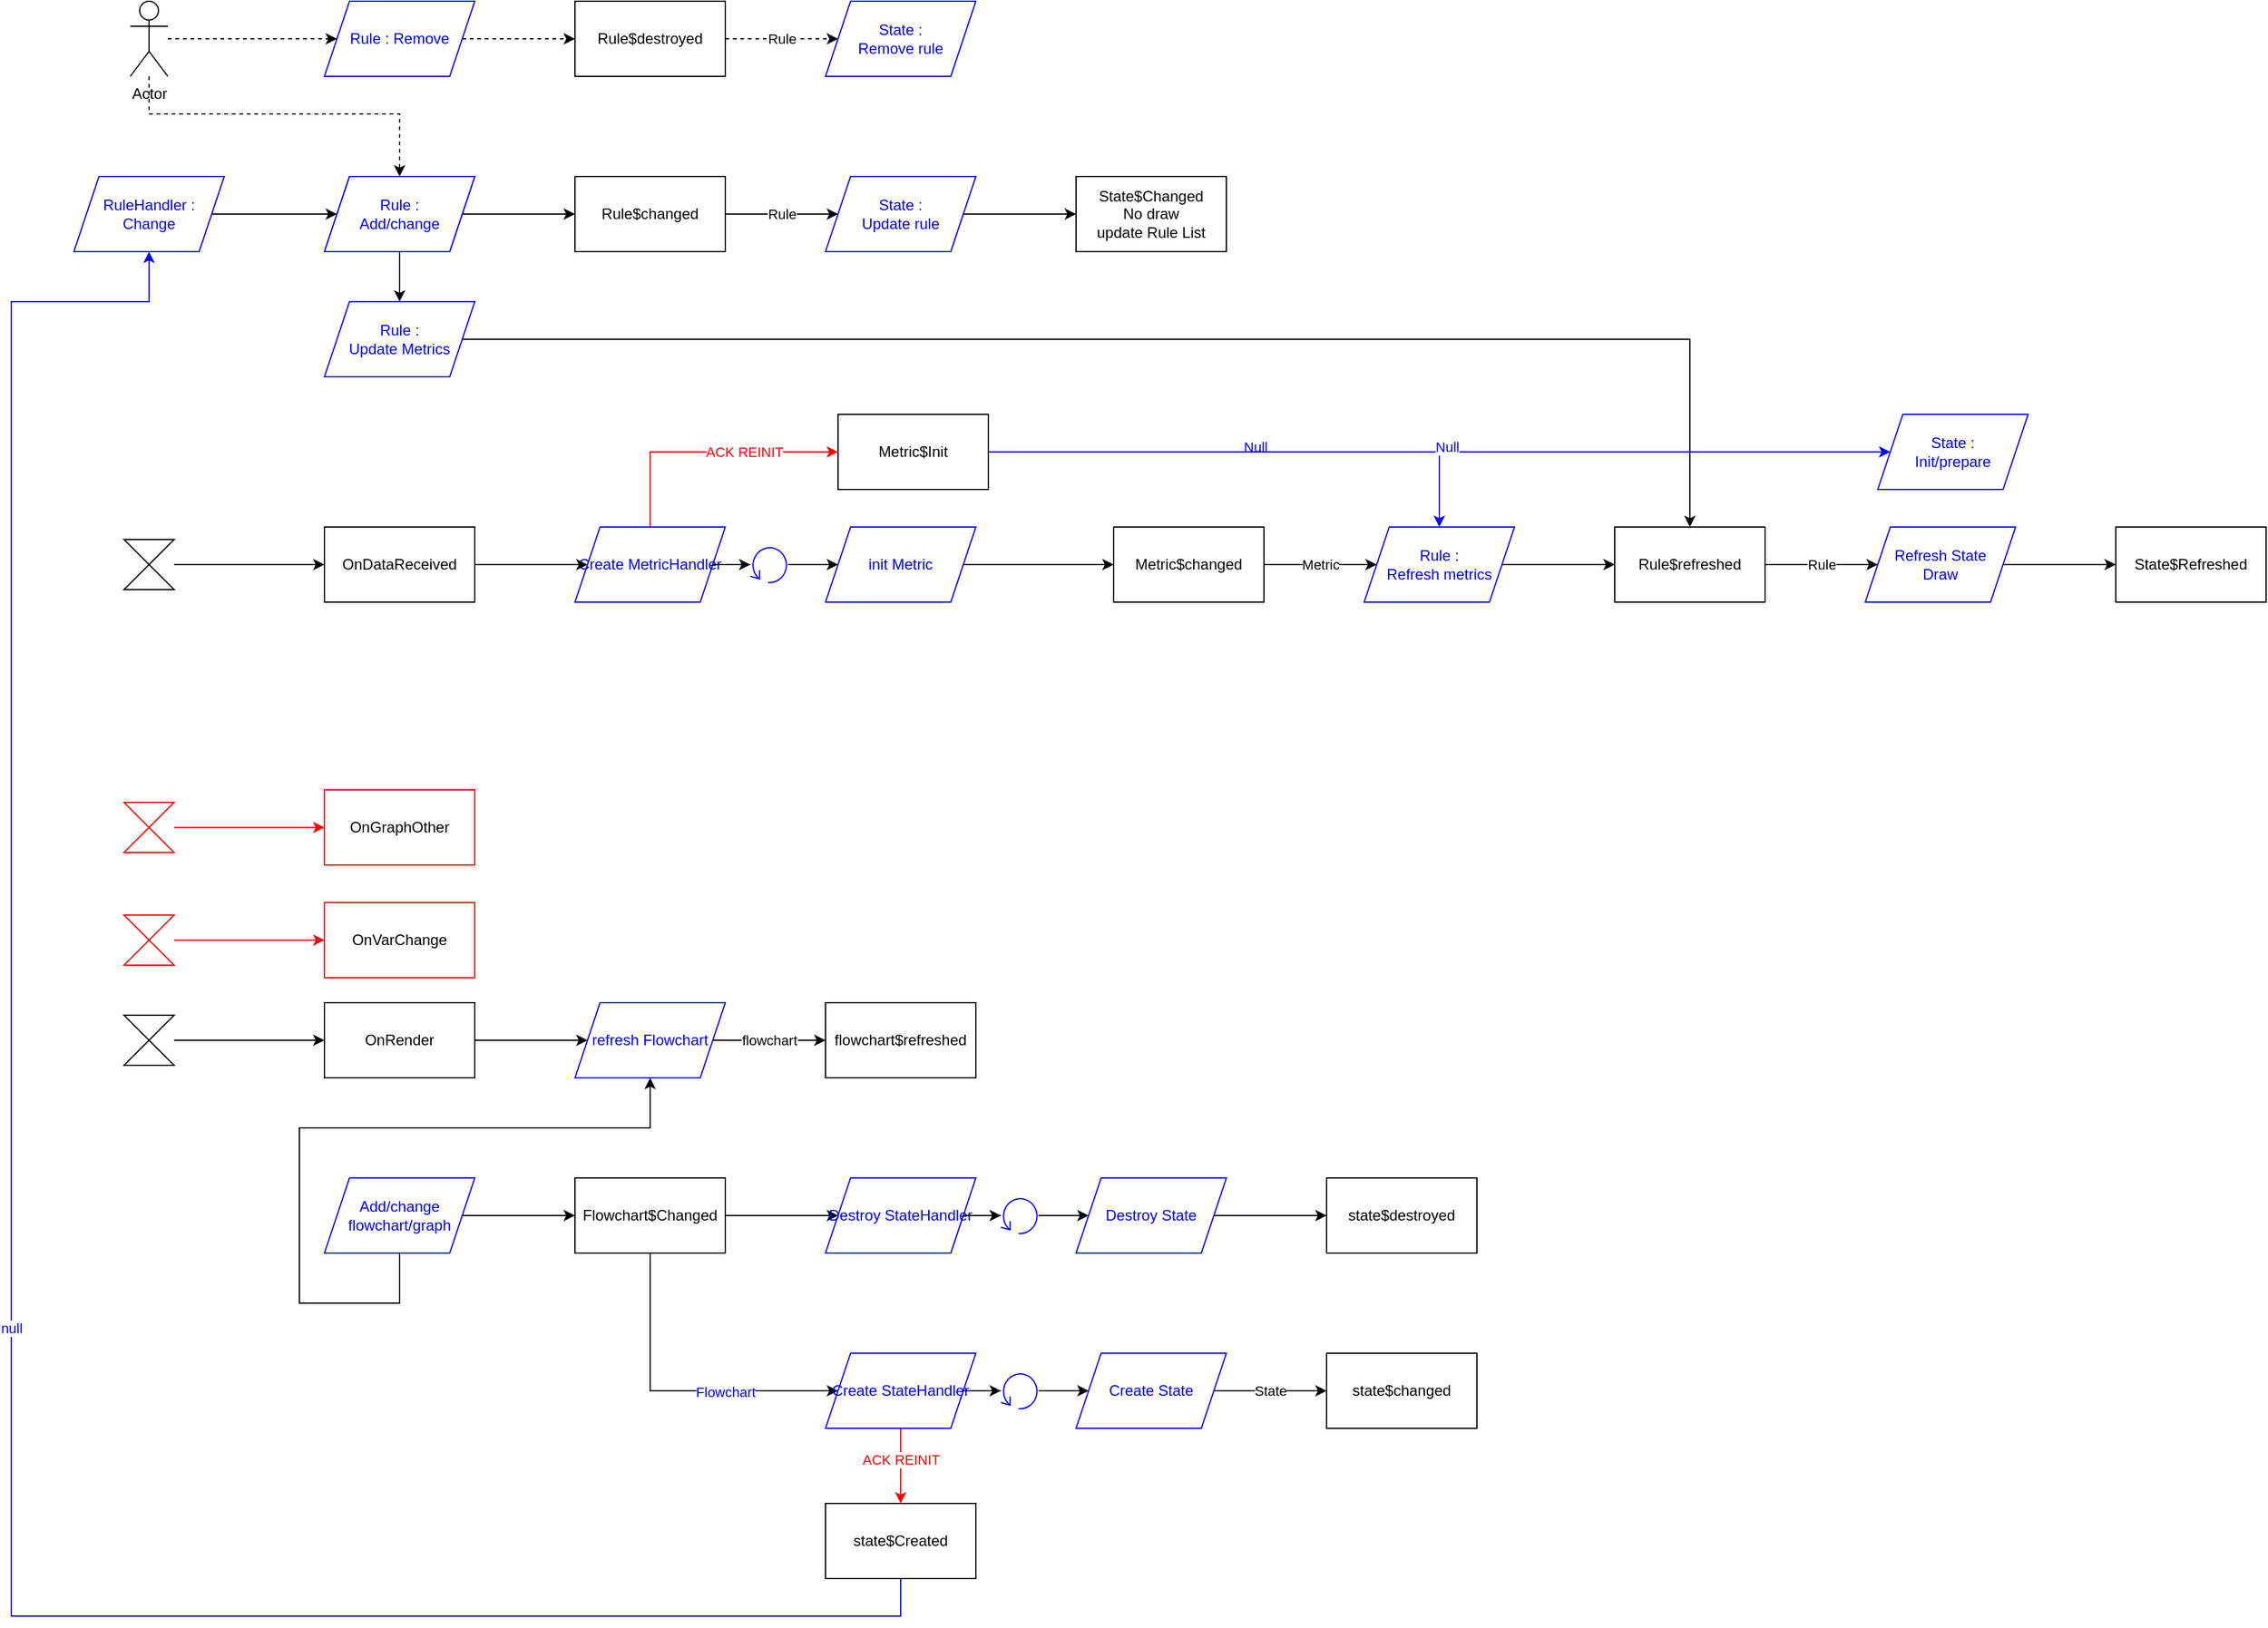 <mxfile version="13.10.0" type="embed" pages="2">
    <diagram id="nd0d125Xoy0fuEoQFN8i" name="Events">
        <mxGraphModel dx="2189" dy="1959" grid="1" gridSize="10" guides="1" tooltips="1" connect="1" arrows="1" fold="1" page="1" pageScale="1" pageWidth="827" pageHeight="1169" math="0" shadow="0">
            <root>
                <mxCell id="0"/>
                <mxCell id="1" parent="0"/>
                <mxCell id="lSefk6oyLwJzMAvR96mR-3" value="Rule" style="edgeStyle=orthogonalEdgeStyle;rounded=0;orthogonalLoop=1;jettySize=auto;html=1;exitX=1;exitY=0.5;exitDx=0;exitDy=0;" parent="1" source="lSefk6oyLwJzMAvR96mR-74" target="lSefk6oyLwJzMAvR96mR-2" edge="1">
                    <mxGeometry relative="1" as="geometry">
                        <mxPoint x="-40" y="50" as="sourcePoint"/>
                    </mxGeometry>
                </mxCell>
                <mxCell id="lSefk6oyLwJzMAvR96mR-20" style="edgeStyle=orthogonalEdgeStyle;rounded=0;orthogonalLoop=1;jettySize=auto;html=1;entryX=0;entryY=0.5;entryDx=0;entryDy=0;" parent="1" source="lSefk6oyLwJzMAvR96mR-2" target="lSefk6oyLwJzMAvR96mR-4" edge="1">
                    <mxGeometry relative="1" as="geometry"/>
                </mxCell>
                <mxCell id="lSefk6oyLwJzMAvR96mR-2" value="State :&lt;br&gt;Update rule" style="shape=parallelogram;perimeter=parallelogramPerimeter;whiteSpace=wrap;html=1;fixedSize=1;fontFamily=Helvetica;fontSize=12;align=center;fillColor=#ffffff;strokeColor=#0000FF;fontColor=#0000FF;" parent="1" vertex="1">
                    <mxGeometry x="40" y="20" width="120" height="60" as="geometry"/>
                </mxCell>
                <mxCell id="lSefk6oyLwJzMAvR96mR-4" value="State$Changed&lt;br&gt;No draw&lt;br&gt;update Rule List" style="whiteSpace=wrap;html=1;rounded=0;" parent="1" vertex="1">
                    <mxGeometry x="240" y="20" width="120" height="60" as="geometry"/>
                </mxCell>
                <mxCell id="lSefk6oyLwJzMAvR96mR-8" value="Metric" style="edgeStyle=orthogonalEdgeStyle;rounded=0;orthogonalLoop=1;jettySize=auto;html=1;entryX=0;entryY=0.5;entryDx=0;entryDy=0;" parent="1" source="lSefk6oyLwJzMAvR96mR-6" target="lSefk6oyLwJzMAvR96mR-7" edge="1">
                    <mxGeometry relative="1" as="geometry"/>
                </mxCell>
                <mxCell id="lSefk6oyLwJzMAvR96mR-6" value="Metric$changed" style="rounded=0;whiteSpace=wrap;html=1;" parent="1" vertex="1">
                    <mxGeometry x="270" y="300" width="120" height="60" as="geometry"/>
                </mxCell>
                <mxCell id="lSefk6oyLwJzMAvR96mR-10" style="edgeStyle=orthogonalEdgeStyle;rounded=0;orthogonalLoop=1;jettySize=auto;html=1;entryX=0;entryY=0.5;entryDx=0;entryDy=0;" parent="1" source="lSefk6oyLwJzMAvR96mR-7" target="lSefk6oyLwJzMAvR96mR-9" edge="1">
                    <mxGeometry relative="1" as="geometry"/>
                </mxCell>
                <mxCell id="lSefk6oyLwJzMAvR96mR-7" value="Rule :&lt;br&gt;Refresh metrics" style="shape=parallelogram;perimeter=parallelogramPerimeter;whiteSpace=wrap;html=1;fixedSize=1;fontFamily=Helvetica;fontSize=12;align=center;fillColor=#ffffff;strokeColor=#0000FF;fontColor=#0000FF;" parent="1" vertex="1">
                    <mxGeometry x="470" y="300" width="120" height="60" as="geometry"/>
                </mxCell>
                <mxCell id="lSefk6oyLwJzMAvR96mR-12" value="Rule" style="edgeStyle=orthogonalEdgeStyle;rounded=0;orthogonalLoop=1;jettySize=auto;html=1;" parent="1" source="lSefk6oyLwJzMAvR96mR-9" target="lSefk6oyLwJzMAvR96mR-11" edge="1">
                    <mxGeometry relative="1" as="geometry"/>
                </mxCell>
                <mxCell id="lSefk6oyLwJzMAvR96mR-9" value="Rule$refreshed" style="rounded=0;whiteSpace=wrap;html=1;" parent="1" vertex="1">
                    <mxGeometry x="670" y="300" width="120" height="60" as="geometry"/>
                </mxCell>
                <mxCell id="lSefk6oyLwJzMAvR96mR-14" value="" style="edgeStyle=orthogonalEdgeStyle;rounded=0;orthogonalLoop=1;jettySize=auto;html=1;" parent="1" source="lSefk6oyLwJzMAvR96mR-11" target="lSefk6oyLwJzMAvR96mR-13" edge="1">
                    <mxGeometry relative="1" as="geometry"/>
                </mxCell>
                <mxCell id="lSefk6oyLwJzMAvR96mR-11" value="Refresh State&lt;br&gt;Draw" style="shape=parallelogram;perimeter=parallelogramPerimeter;whiteSpace=wrap;html=1;fixedSize=1;fontFamily=Helvetica;fontSize=12;align=center;fillColor=#ffffff;strokeColor=#0000FF;fontColor=#0000FF;" parent="1" vertex="1">
                    <mxGeometry x="870" y="300" width="120" height="60" as="geometry"/>
                </mxCell>
                <mxCell id="lSefk6oyLwJzMAvR96mR-13" value="State$Refreshed" style="whiteSpace=wrap;html=1;rounded=0;" parent="1" vertex="1">
                    <mxGeometry x="1070" y="300" width="120" height="60" as="geometry"/>
                </mxCell>
                <mxCell id="lSefk6oyLwJzMAvR96mR-22" value="ACK REINIT" style="edgeStyle=orthogonalEdgeStyle;rounded=0;orthogonalLoop=1;jettySize=auto;html=1;exitX=0.5;exitY=1;exitDx=0;exitDy=0;strokeColor=#FF0000;fontColor=#FF0000;entryX=0;entryY=0.5;entryDx=0;entryDy=0;" parent="1" source="lSefk6oyLwJzMAvR96mR-21" target="lSefk6oyLwJzMAvR96mR-15" edge="1">
                    <mxGeometry x="0.442" relative="1" as="geometry">
                        <mxPoint x="10" y="260" as="sourcePoint"/>
                        <mxPoint x="330" y="361" as="targetPoint"/>
                        <Array as="points">
                            <mxPoint x="-100" y="240"/>
                        </Array>
                        <mxPoint as="offset"/>
                    </mxGeometry>
                </mxCell>
                <mxCell id="lSefk6oyLwJzMAvR96mR-73" style="edgeStyle=orthogonalEdgeStyle;rounded=0;orthogonalLoop=1;jettySize=auto;html=1;entryX=0;entryY=0.5;entryDx=0;entryDy=0;" parent="1" source="lSefk6oyLwJzMAvR96mR-29" target="lSefk6oyLwJzMAvR96mR-90" edge="1">
                    <mxGeometry relative="1" as="geometry"/>
                </mxCell>
                <mxCell id="lSefk6oyLwJzMAvR96mR-21" value="Create MetricHandler" style="shape=parallelogram;perimeter=parallelogramPerimeter;whiteSpace=wrap;html=1;fixedSize=1;fontFamily=Helvetica;fontSize=12;align=center;fillColor=#ffffff;strokeColor=#0000FF;fontColor=#0000FF;" parent="1" vertex="1">
                    <mxGeometry x="-160" y="300" width="120" height="60" as="geometry"/>
                </mxCell>
                <mxCell id="lSefk6oyLwJzMAvR96mR-24" style="edgeStyle=orthogonalEdgeStyle;rounded=0;orthogonalLoop=1;jettySize=auto;html=1;entryX=0;entryY=0.5;entryDx=0;entryDy=0;" parent="1" source="lSefk6oyLwJzMAvR96mR-23" target="lSefk6oyLwJzMAvR96mR-21" edge="1">
                    <mxGeometry relative="1" as="geometry"/>
                </mxCell>
                <mxCell id="lSefk6oyLwJzMAvR96mR-23" value="OnDataReceived" style="rounded=0;whiteSpace=wrap;html=1;" parent="1" vertex="1">
                    <mxGeometry x="-360" y="300" width="120" height="60" as="geometry"/>
                </mxCell>
                <mxCell id="lSefk6oyLwJzMAvR96mR-34" value="" style="edgeStyle=orthogonalEdgeStyle;rounded=0;orthogonalLoop=1;jettySize=auto;html=1;" parent="1" source="lSefk6oyLwJzMAvR96mR-30" target="lSefk6oyLwJzMAvR96mR-33" edge="1">
                    <mxGeometry relative="1" as="geometry"/>
                </mxCell>
                <mxCell id="lSefk6oyLwJzMAvR96mR-30" value="OnRender" style="rounded=0;whiteSpace=wrap;html=1;" parent="1" vertex="1">
                    <mxGeometry x="-360" y="680" width="120" height="60" as="geometry"/>
                </mxCell>
                <mxCell id="lSefk6oyLwJzMAvR96mR-58" value="flowchart" style="edgeStyle=orthogonalEdgeStyle;rounded=0;orthogonalLoop=1;jettySize=auto;html=1;entryX=0;entryY=0.5;entryDx=0;entryDy=0;" parent="1" source="lSefk6oyLwJzMAvR96mR-33" target="lSefk6oyLwJzMAvR96mR-57" edge="1">
                    <mxGeometry relative="1" as="geometry"/>
                </mxCell>
                <mxCell id="lSefk6oyLwJzMAvR96mR-33" value="refresh Flowchart" style="shape=parallelogram;perimeter=parallelogramPerimeter;whiteSpace=wrap;html=1;fixedSize=1;fontFamily=Helvetica;fontSize=12;align=center;fillColor=#ffffff;strokeColor=#0000FF;fontColor=#0000FF;" parent="1" vertex="1">
                    <mxGeometry x="-160" y="680" width="120" height="60" as="geometry"/>
                </mxCell>
                <mxCell id="lSefk6oyLwJzMAvR96mR-37" value="" style="edgeStyle=orthogonalEdgeStyle;rounded=0;orthogonalLoop=1;jettySize=auto;html=1;entryX=0;entryY=0.5;entryDx=0;entryDy=0;" parent="1" source="lSefk6oyLwJzMAvR96mR-35" target="lSefk6oyLwJzMAvR96mR-44" edge="1">
                    <mxGeometry relative="1" as="geometry">
                        <mxPoint x="40" y="850" as="targetPoint"/>
                    </mxGeometry>
                </mxCell>
                <mxCell id="lSefk6oyLwJzMAvR96mR-35" value="Flowchart$Changed" style="rounded=0;whiteSpace=wrap;html=1;" parent="1" vertex="1">
                    <mxGeometry x="-160" y="820" width="120" height="60" as="geometry"/>
                </mxCell>
                <mxCell id="lSefk6oyLwJzMAvR96mR-46" value="" style="edgeStyle=orthogonalEdgeStyle;rounded=0;orthogonalLoop=1;jettySize=auto;html=1;" parent="1" source="lSefk6oyLwJzMAvR96mR-28" target="lSefk6oyLwJzMAvR96mR-45" edge="1">
                    <mxGeometry relative="1" as="geometry"/>
                </mxCell>
                <mxCell id="lSefk6oyLwJzMAvR96mR-48" style="edgeStyle=orthogonalEdgeStyle;rounded=0;orthogonalLoop=1;jettySize=auto;html=1;entryX=0;entryY=0.5;entryDx=0;entryDy=0;exitX=0.5;exitY=1;exitDx=0;exitDy=0;" parent="1" source="lSefk6oyLwJzMAvR96mR-35" target="lSefk6oyLwJzMAvR96mR-49" edge="1">
                    <mxGeometry relative="1" as="geometry">
                        <mxPoint x="30" y="820" as="targetPoint"/>
                        <Array as="points">
                            <mxPoint x="-100" y="990"/>
                        </Array>
                    </mxGeometry>
                </mxCell>
                <mxCell id="lSefk6oyLwJzMAvR96mR-19" value="Flowchart" style="edgeLabel;html=1;align=center;verticalAlign=middle;resizable=0;points=[];fontColor=#0000FF;" parent="lSefk6oyLwJzMAvR96mR-48" vertex="1" connectable="0">
                    <mxGeometry x="0.3" y="-1" relative="1" as="geometry">
                        <mxPoint x="1" as="offset"/>
                    </mxGeometry>
                </mxCell>
                <mxCell id="lSefk6oyLwJzMAvR96mR-44" value="Destroy StateHandler" style="shape=parallelogram;perimeter=parallelogramPerimeter;whiteSpace=wrap;html=1;fixedSize=1;fontFamily=Helvetica;fontSize=12;align=center;fillColor=#ffffff;strokeColor=#0000FF;fontColor=#0000FF;" parent="1" vertex="1">
                    <mxGeometry x="40" y="820" width="120" height="60" as="geometry"/>
                </mxCell>
                <mxCell id="lSefk6oyLwJzMAvR96mR-64" value="" style="edgeStyle=orthogonalEdgeStyle;rounded=0;orthogonalLoop=1;jettySize=auto;html=1;" parent="1" source="lSefk6oyLwJzMAvR96mR-45" target="lSefk6oyLwJzMAvR96mR-63" edge="1">
                    <mxGeometry relative="1" as="geometry"/>
                </mxCell>
                <mxCell id="lSefk6oyLwJzMAvR96mR-45" value="Destroy State" style="shape=parallelogram;perimeter=parallelogramPerimeter;whiteSpace=wrap;html=1;fixedSize=1;fontFamily=Helvetica;fontSize=12;align=center;fillColor=#ffffff;strokeColor=#0000FF;fontColor=#0000FF;" parent="1" vertex="1">
                    <mxGeometry x="240" y="820" width="120" height="60" as="geometry"/>
                </mxCell>
                <mxCell id="lSefk6oyLwJzMAvR96mR-80" style="edgeStyle=orthogonalEdgeStyle;rounded=0;orthogonalLoop=1;jettySize=auto;html=1;entryX=0;entryY=0.5;entryDx=0;entryDy=0;strokeColor=#000000;" parent="1" source="lSefk6oyLwJzMAvR96mR-41" target="lSefk6oyLwJzMAvR96mR-79" edge="1">
                    <mxGeometry relative="1" as="geometry"/>
                </mxCell>
                <mxCell id="lSefk6oyLwJzMAvR96mR-85" style="edgeStyle=orthogonalEdgeStyle;rounded=0;orthogonalLoop=1;jettySize=auto;html=1;entryX=0.5;entryY=0;entryDx=0;entryDy=0;strokeColor=#FF0000;fontColor=#FF0000;exitX=0.5;exitY=1;exitDx=0;exitDy=0;" parent="1" source="lSefk6oyLwJzMAvR96mR-49" target="lSefk6oyLwJzMAvR96mR-88" edge="1">
                    <mxGeometry relative="1" as="geometry">
                        <Array as="points">
                            <mxPoint x="100" y="1040"/>
                            <mxPoint x="100" y="1040"/>
                        </Array>
                    </mxGeometry>
                </mxCell>
                <mxCell id="lSefk6oyLwJzMAvR96mR-86" value="ACK REINIT" style="edgeLabel;html=1;align=center;verticalAlign=middle;resizable=0;points=[];fontColor=#FF0000;" parent="lSefk6oyLwJzMAvR96mR-85" vertex="1" connectable="0">
                    <mxGeometry x="-0.526" y="-1" relative="1" as="geometry">
                        <mxPoint x="1" y="11.18" as="offset"/>
                    </mxGeometry>
                </mxCell>
                <mxCell id="lSefk6oyLwJzMAvR96mR-49" value="Create StateHandler" style="shape=parallelogram;perimeter=parallelogramPerimeter;whiteSpace=wrap;html=1;fixedSize=1;fontFamily=Helvetica;fontSize=12;align=center;fillColor=#ffffff;strokeColor=#0000FF;fontColor=#0000FF;" parent="1" vertex="1">
                    <mxGeometry x="40" y="960" width="120" height="60" as="geometry"/>
                </mxCell>
                <mxCell id="lSefk6oyLwJzMAvR96mR-55" value="" style="edgeStyle=orthogonalEdgeStyle;rounded=0;orthogonalLoop=1;jettySize=auto;html=1;dashed=1;" parent="1" source="lSefk6oyLwJzMAvR96mR-51" target="lSefk6oyLwJzMAvR96mR-54" edge="1">
                    <mxGeometry relative="1" as="geometry"/>
                </mxCell>
                <mxCell id="lSefk6oyLwJzMAvR96mR-51" value="Rule : Remove" style="shape=parallelogram;perimeter=parallelogramPerimeter;whiteSpace=wrap;html=1;fixedSize=1;fontFamily=Helvetica;fontSize=12;align=center;fillColor=#ffffff;strokeColor=#0000FF;fontColor=#0000FF;" parent="1" vertex="1">
                    <mxGeometry x="-360" y="-120" width="120" height="60" as="geometry"/>
                </mxCell>
                <mxCell id="lSefk6oyLwJzMAvR96mR-53" style="edgeStyle=orthogonalEdgeStyle;rounded=0;orthogonalLoop=1;jettySize=auto;html=1;entryX=0;entryY=0.5;entryDx=0;entryDy=0;dashed=1;" parent="1" source="lSefk6oyLwJzMAvR96mR-52" target="lSefk6oyLwJzMAvR96mR-51" edge="1">
                    <mxGeometry relative="1" as="geometry"/>
                </mxCell>
                <mxCell id="lSefk6oyLwJzMAvR96mR-87" style="edgeStyle=orthogonalEdgeStyle;rounded=0;orthogonalLoop=1;jettySize=auto;html=1;entryX=0.5;entryY=0;entryDx=0;entryDy=0;fontColor=#0000FF;dashed=1;" parent="1" source="lSefk6oyLwJzMAvR96mR-52" target="lSefk6oyLwJzMAvR96mR-76" edge="1">
                    <mxGeometry relative="1" as="geometry">
                        <Array as="points">
                            <mxPoint x="-500" y="-30"/>
                            <mxPoint x="-300" y="-30"/>
                        </Array>
                    </mxGeometry>
                </mxCell>
                <mxCell id="lSefk6oyLwJzMAvR96mR-52" value="Actor" style="shape=umlActor;verticalLabelPosition=bottom;verticalAlign=top;html=1;outlineConnect=0;" parent="1" vertex="1">
                    <mxGeometry x="-515" y="-120" width="30" height="60" as="geometry"/>
                </mxCell>
                <mxCell id="lSefk6oyLwJzMAvR96mR-56" value="Rule" style="edgeStyle=orthogonalEdgeStyle;rounded=0;orthogonalLoop=1;jettySize=auto;html=1;entryX=0;entryY=0.5;entryDx=0;entryDy=0;dashed=1;" parent="1" source="lSefk6oyLwJzMAvR96mR-54" target="6" edge="1">
                    <mxGeometry relative="1" as="geometry"/>
                </mxCell>
                <mxCell id="lSefk6oyLwJzMAvR96mR-54" value="Rule$destroyed" style="whiteSpace=wrap;html=1;rounded=0;" parent="1" vertex="1">
                    <mxGeometry x="-160" y="-120" width="120" height="60" as="geometry"/>
                </mxCell>
                <mxCell id="lSefk6oyLwJzMAvR96mR-57" value="flowchart$refreshed" style="rounded=0;whiteSpace=wrap;html=1;" parent="1" vertex="1">
                    <mxGeometry x="40" y="680" width="120" height="60" as="geometry"/>
                </mxCell>
                <mxCell id="lSefk6oyLwJzMAvR96mR-60" style="edgeStyle=orthogonalEdgeStyle;rounded=0;orthogonalLoop=1;jettySize=auto;html=1;entryX=0;entryY=0.5;entryDx=0;entryDy=0;" parent="1" source="lSefk6oyLwJzMAvR96mR-59" target="lSefk6oyLwJzMAvR96mR-23" edge="1">
                    <mxGeometry relative="1" as="geometry"/>
                </mxCell>
                <mxCell id="lSefk6oyLwJzMAvR96mR-59" value="" style="shape=collate;whiteSpace=wrap;html=1;" parent="1" vertex="1">
                    <mxGeometry x="-520" y="310" width="40" height="40" as="geometry"/>
                </mxCell>
                <mxCell id="lSefk6oyLwJzMAvR96mR-62" style="edgeStyle=orthogonalEdgeStyle;rounded=0;orthogonalLoop=1;jettySize=auto;html=1;entryX=0;entryY=0.5;entryDx=0;entryDy=0;" parent="1" source="lSefk6oyLwJzMAvR96mR-61" target="lSefk6oyLwJzMAvR96mR-30" edge="1">
                    <mxGeometry relative="1" as="geometry"/>
                </mxCell>
                <mxCell id="lSefk6oyLwJzMAvR96mR-61" value="" style="shape=collate;whiteSpace=wrap;html=1;" parent="1" vertex="1">
                    <mxGeometry x="-520" y="690" width="40" height="40" as="geometry"/>
                </mxCell>
                <mxCell id="lSefk6oyLwJzMAvR96mR-63" value="state$destroyed" style="whiteSpace=wrap;html=1;rounded=0;" parent="1" vertex="1">
                    <mxGeometry x="440" y="820" width="120" height="60" as="geometry"/>
                </mxCell>
                <mxCell id="lSefk6oyLwJzMAvR96mR-74" value="Rule$changed" style="rounded=0;whiteSpace=wrap;html=1;" parent="1" vertex="1">
                    <mxGeometry x="-160" y="20" width="120" height="60" as="geometry"/>
                </mxCell>
                <mxCell id="lSefk6oyLwJzMAvR96mR-77" style="edgeStyle=orthogonalEdgeStyle;rounded=0;orthogonalLoop=1;jettySize=auto;html=1;entryX=0;entryY=0.5;entryDx=0;entryDy=0;strokeColor=#000000;" parent="1" source="lSefk6oyLwJzMAvR96mR-76" target="lSefk6oyLwJzMAvR96mR-74" edge="1">
                    <mxGeometry relative="1" as="geometry"/>
                </mxCell>
                <mxCell id="lSefk6oyLwJzMAvR96mR-76" value="Rule : Add/change" style="shape=parallelogram;perimeter=parallelogramPerimeter;whiteSpace=wrap;html=1;fixedSize=1;fontFamily=Helvetica;fontSize=12;align=center;fillColor=#ffffff;strokeColor=#0000FF;fontColor=#0000FF;" parent="1" vertex="1">
                    <mxGeometry x="-360" y="20" width="120" height="60" as="geometry"/>
                </mxCell>
                <mxCell id="lSefk6oyLwJzMAvR96mR-82" value="State" style="edgeStyle=orthogonalEdgeStyle;rounded=0;orthogonalLoop=1;jettySize=auto;html=1;entryX=0;entryY=0.5;entryDx=0;entryDy=0;strokeColor=#000000;" parent="1" source="lSefk6oyLwJzMAvR96mR-79" target="lSefk6oyLwJzMAvR96mR-81" edge="1">
                    <mxGeometry relative="1" as="geometry"/>
                </mxCell>
                <mxCell id="lSefk6oyLwJzMAvR96mR-79" value="Create State" style="shape=parallelogram;perimeter=parallelogramPerimeter;whiteSpace=wrap;html=1;fixedSize=1;fontFamily=Helvetica;fontSize=12;align=center;fillColor=#ffffff;strokeColor=#0000FF;fontColor=#0000FF;" parent="1" vertex="1">
                    <mxGeometry x="240" y="960" width="120" height="60" as="geometry"/>
                </mxCell>
                <mxCell id="lSefk6oyLwJzMAvR96mR-81" value="state$changed" style="whiteSpace=wrap;html=1;rounded=0;" parent="1" vertex="1">
                    <mxGeometry x="440" y="960" width="120" height="60" as="geometry"/>
                </mxCell>
                <mxCell id="lSefk6oyLwJzMAvR96mR-84" style="edgeStyle=orthogonalEdgeStyle;rounded=0;orthogonalLoop=1;jettySize=auto;html=1;entryX=0;entryY=0.5;entryDx=0;entryDy=0;strokeColor=#000000;" parent="1" source="lSefk6oyLwJzMAvR96mR-83" target="lSefk6oyLwJzMAvR96mR-76" edge="1">
                    <mxGeometry relative="1" as="geometry"/>
                </mxCell>
                <mxCell id="lSefk6oyLwJzMAvR96mR-83" value="RuleHandler : Change" style="shape=parallelogram;perimeter=parallelogramPerimeter;whiteSpace=wrap;html=1;fixedSize=1;fontFamily=Helvetica;fontSize=12;align=center;fillColor=#ffffff;strokeColor=#0000FF;fontColor=#0000FF;" parent="1" vertex="1">
                    <mxGeometry x="-560" y="20" width="120" height="60" as="geometry"/>
                </mxCell>
                <mxCell id="lSefk6oyLwJzMAvR96mR-18" value="null" style="edgeStyle=orthogonalEdgeStyle;rounded=0;orthogonalLoop=1;jettySize=auto;html=1;strokeColor=#0000FF;fontColor=#0000FF;entryX=0.5;entryY=1;entryDx=0;entryDy=0;" parent="1" source="lSefk6oyLwJzMAvR96mR-88" target="lSefk6oyLwJzMAvR96mR-83" edge="1">
                    <mxGeometry relative="1" as="geometry">
                        <Array as="points">
                            <mxPoint x="100" y="1170"/>
                            <mxPoint x="-610" y="1170"/>
                            <mxPoint x="-610" y="120"/>
                            <mxPoint x="-500" y="120"/>
                        </Array>
                    </mxGeometry>
                </mxCell>
                <mxCell id="lSefk6oyLwJzMAvR96mR-88" value="state$Created" style="whiteSpace=wrap;html=1;rounded=0;" parent="1" vertex="1">
                    <mxGeometry x="40" y="1080" width="120" height="60" as="geometry"/>
                </mxCell>
                <mxCell id="lSefk6oyLwJzMAvR96mR-91" style="edgeStyle=orthogonalEdgeStyle;rounded=0;orthogonalLoop=1;jettySize=auto;html=1;entryX=0;entryY=0.5;entryDx=0;entryDy=0;strokeColor=#000000;fontColor=#0000FF;" parent="1" source="lSefk6oyLwJzMAvR96mR-90" target="lSefk6oyLwJzMAvR96mR-6" edge="1">
                    <mxGeometry relative="1" as="geometry">
                        <Array as="points">
                            <mxPoint x="220" y="330"/>
                            <mxPoint x="220" y="330"/>
                        </Array>
                    </mxGeometry>
                </mxCell>
                <mxCell id="lSefk6oyLwJzMAvR96mR-90" value="init Metric" style="shape=parallelogram;perimeter=parallelogramPerimeter;whiteSpace=wrap;html=1;fixedSize=1;fontFamily=Helvetica;fontSize=12;align=center;fillColor=#ffffff;strokeColor=#0000FF;fontColor=#0000FF;" parent="1" vertex="1">
                    <mxGeometry x="40" y="300" width="120" height="60" as="geometry"/>
                </mxCell>
                <mxCell id="lSefk6oyLwJzMAvR96mR-16" style="edgeStyle=orthogonalEdgeStyle;rounded=0;orthogonalLoop=1;jettySize=auto;html=1;strokeColor=#0000FF;fontColor=#0000FF;entryX=0.5;entryY=0;entryDx=0;entryDy=0;" parent="1" source="lSefk6oyLwJzMAvR96mR-15" target="lSefk6oyLwJzMAvR96mR-7" edge="1">
                    <mxGeometry relative="1" as="geometry">
                        <mxPoint x="400" y="240" as="targetPoint"/>
                    </mxGeometry>
                </mxCell>
                <mxCell id="lSefk6oyLwJzMAvR96mR-17" value="Null" style="edgeLabel;html=1;align=center;verticalAlign=middle;resizable=0;points=[];fontColor=#0000FF;" parent="lSefk6oyLwJzMAvR96mR-16" vertex="1" connectable="0">
                    <mxGeometry x="0.015" y="4" relative="1" as="geometry">
                        <mxPoint as="offset"/>
                    </mxGeometry>
                </mxCell>
                <mxCell id="lSefk6oyLwJzMAvR96mR-15" value="Metric$Init" style="rounded=0;whiteSpace=wrap;html=1;" parent="1" vertex="1">
                    <mxGeometry x="50" y="210" width="120" height="60" as="geometry"/>
                </mxCell>
                <mxCell id="lSefk6oyLwJzMAvR96mR-26" style="edgeStyle=orthogonalEdgeStyle;rounded=0;orthogonalLoop=1;jettySize=auto;html=1;entryX=0;entryY=0.5;entryDx=0;entryDy=0;fontColor=#0000FF;" parent="1" source="lSefk6oyLwJzMAvR96mR-25" target="lSefk6oyLwJzMAvR96mR-35" edge="1">
                    <mxGeometry relative="1" as="geometry"/>
                </mxCell>
                <mxCell id="lSefk6oyLwJzMAvR96mR-27" style="edgeStyle=orthogonalEdgeStyle;rounded=0;orthogonalLoop=1;jettySize=auto;html=1;entryX=0.5;entryY=1;entryDx=0;entryDy=0;strokeColor=#000000;fontColor=#0000FF;exitX=0.5;exitY=1;exitDx=0;exitDy=0;" parent="1" source="lSefk6oyLwJzMAvR96mR-25" target="lSefk6oyLwJzMAvR96mR-33" edge="1">
                    <mxGeometry relative="1" as="geometry">
                        <Array as="points">
                            <mxPoint x="-300" y="920"/>
                            <mxPoint x="-380" y="920"/>
                            <mxPoint x="-380" y="780"/>
                            <mxPoint x="-100" y="780"/>
                        </Array>
                    </mxGeometry>
                </mxCell>
                <mxCell id="lSefk6oyLwJzMAvR96mR-25" value="Add/change flowchart/graph" style="shape=parallelogram;perimeter=parallelogramPerimeter;whiteSpace=wrap;html=1;fixedSize=1;fontFamily=Helvetica;fontSize=12;align=center;fillColor=#ffffff;strokeColor=#0000FF;fontColor=#0000FF;" parent="1" vertex="1">
                    <mxGeometry x="-360" y="820" width="120" height="60" as="geometry"/>
                </mxCell>
                <mxCell id="lSefk6oyLwJzMAvR96mR-29" value="" style="shape=mxgraph.bpmn.loop;html=1;outlineConnect=0;strokeColor=#0000FF;fontColor=#0000FF;" parent="1" vertex="1">
                    <mxGeometry x="-20" y="315" width="30" height="30" as="geometry"/>
                </mxCell>
                <mxCell id="lSefk6oyLwJzMAvR96mR-31" style="edgeStyle=orthogonalEdgeStyle;rounded=0;orthogonalLoop=1;jettySize=auto;html=1;entryX=0;entryY=0.5;entryDx=0;entryDy=0;" parent="1" source="lSefk6oyLwJzMAvR96mR-21" target="lSefk6oyLwJzMAvR96mR-29" edge="1">
                    <mxGeometry relative="1" as="geometry">
                        <mxPoint x="-50" y="330" as="sourcePoint"/>
                        <mxPoint x="50" y="330" as="targetPoint"/>
                    </mxGeometry>
                </mxCell>
                <mxCell id="lSefk6oyLwJzMAvR96mR-28" value="" style="shape=mxgraph.bpmn.loop;html=1;outlineConnect=0;strokeColor=#0000FF;fontColor=#0000FF;" parent="1" vertex="1">
                    <mxGeometry x="180" y="835" width="30" height="30" as="geometry"/>
                </mxCell>
                <mxCell id="lSefk6oyLwJzMAvR96mR-36" value="" style="edgeStyle=orthogonalEdgeStyle;rounded=0;orthogonalLoop=1;jettySize=auto;html=1;" parent="1" source="lSefk6oyLwJzMAvR96mR-44" target="lSefk6oyLwJzMAvR96mR-28" edge="1">
                    <mxGeometry relative="1" as="geometry">
                        <mxPoint x="150" y="850" as="sourcePoint"/>
                        <mxPoint x="250" y="850" as="targetPoint"/>
                    </mxGeometry>
                </mxCell>
                <mxCell id="lSefk6oyLwJzMAvR96mR-41" value="" style="shape=mxgraph.bpmn.loop;html=1;outlineConnect=0;strokeColor=#0000FF;fontColor=#0000FF;" parent="1" vertex="1">
                    <mxGeometry x="180" y="975" width="30" height="30" as="geometry"/>
                </mxCell>
                <mxCell id="lSefk6oyLwJzMAvR96mR-42" style="edgeStyle=orthogonalEdgeStyle;rounded=0;orthogonalLoop=1;jettySize=auto;html=1;entryX=0;entryY=0.5;entryDx=0;entryDy=0;strokeColor=#000000;" parent="1" source="lSefk6oyLwJzMAvR96mR-49" target="lSefk6oyLwJzMAvR96mR-41" edge="1">
                    <mxGeometry relative="1" as="geometry">
                        <mxPoint x="150" y="990" as="sourcePoint"/>
                        <mxPoint x="250" y="990" as="targetPoint"/>
                    </mxGeometry>
                </mxCell>
                <mxCell id="lSefk6oyLwJzMAvR96mR-50" style="edgeStyle=orthogonalEdgeStyle;rounded=0;orthogonalLoop=1;jettySize=auto;html=1;entryX=0.5;entryY=0;entryDx=0;entryDy=0;fontColor=#0000FF;" parent="1" source="lSefk6oyLwJzMAvR96mR-43" target="lSefk6oyLwJzMAvR96mR-47" edge="1">
                    <mxGeometry relative="1" as="geometry"/>
                </mxCell>
                <mxCell id="lSefk6oyLwJzMAvR96mR-43" value="Rule :&lt;br&gt;Add/change" style="shape=parallelogram;perimeter=parallelogramPerimeter;whiteSpace=wrap;html=1;fixedSize=1;fontFamily=Helvetica;fontSize=12;align=center;fillColor=#ffffff;strokeColor=#0000FF;fontColor=#0000FF;" parent="1" vertex="1">
                    <mxGeometry x="-360" y="20" width="120" height="60" as="geometry"/>
                </mxCell>
                <mxCell id="lSefk6oyLwJzMAvR96mR-65" style="edgeStyle=orthogonalEdgeStyle;rounded=0;orthogonalLoop=1;jettySize=auto;html=1;entryX=0.5;entryY=0;entryDx=0;entryDy=0;strokeColor=#000000;fontColor=#0000FF;" parent="1" source="lSefk6oyLwJzMAvR96mR-47" target="lSefk6oyLwJzMAvR96mR-9" edge="1">
                    <mxGeometry relative="1" as="geometry"/>
                </mxCell>
                <mxCell id="lSefk6oyLwJzMAvR96mR-47" value="Rule :&lt;br&gt;Update Metrics" style="shape=parallelogram;perimeter=parallelogramPerimeter;whiteSpace=wrap;html=1;fixedSize=1;fontFamily=Helvetica;fontSize=12;align=center;fillColor=#ffffff;strokeColor=#0000FF;fontColor=#0000FF;" parent="1" vertex="1">
                    <mxGeometry x="-360" y="120" width="120" height="60" as="geometry"/>
                </mxCell>
                <mxCell id="lSefk6oyLwJzMAvR96mR-66" value="OnGraphOther" style="rounded=0;whiteSpace=wrap;html=1;strokeColor=#FF0000;" parent="1" vertex="1">
                    <mxGeometry x="-360" y="510" width="120" height="60" as="geometry"/>
                </mxCell>
                <mxCell id="lSefk6oyLwJzMAvR96mR-67" style="edgeStyle=orthogonalEdgeStyle;rounded=0;orthogonalLoop=1;jettySize=auto;html=1;entryX=0;entryY=0.5;entryDx=0;entryDy=0;strokeColor=#FF0000;" parent="1" source="lSefk6oyLwJzMAvR96mR-68" target="lSefk6oyLwJzMAvR96mR-66" edge="1">
                    <mxGeometry relative="1" as="geometry"/>
                </mxCell>
                <mxCell id="lSefk6oyLwJzMAvR96mR-68" value="" style="shape=collate;whiteSpace=wrap;html=1;strokeColor=#FF0000;" parent="1" vertex="1">
                    <mxGeometry x="-520" y="520" width="40" height="40" as="geometry"/>
                </mxCell>
                <mxCell id="lSefk6oyLwJzMAvR96mR-70" value="OnVarChange" style="rounded=0;whiteSpace=wrap;html=1;strokeColor=#FF0000;" parent="1" vertex="1">
                    <mxGeometry x="-360" y="600" width="120" height="60" as="geometry"/>
                </mxCell>
                <mxCell id="lSefk6oyLwJzMAvR96mR-71" style="edgeStyle=orthogonalEdgeStyle;rounded=0;orthogonalLoop=1;jettySize=auto;html=1;entryX=0;entryY=0.5;entryDx=0;entryDy=0;strokeColor=#FF0000;" parent="1" source="lSefk6oyLwJzMAvR96mR-72" target="lSefk6oyLwJzMAvR96mR-70" edge="1">
                    <mxGeometry relative="1" as="geometry"/>
                </mxCell>
                <mxCell id="lSefk6oyLwJzMAvR96mR-72" value="" style="shape=collate;whiteSpace=wrap;html=1;strokeColor=#FF0000;" parent="1" vertex="1">
                    <mxGeometry x="-520" y="610" width="40" height="40" as="geometry"/>
                </mxCell>
                <mxCell id="2" style="edgeStyle=orthogonalEdgeStyle;rounded=0;orthogonalLoop=1;jettySize=auto;html=1;strokeColor=#0000FF;fontColor=#0000FF;exitX=1;exitY=0.5;exitDx=0;exitDy=0;entryX=0;entryY=0.5;entryDx=0;entryDy=0;" parent="1" source="lSefk6oyLwJzMAvR96mR-15" target="4" edge="1">
                    <mxGeometry relative="1" as="geometry">
                        <mxPoint x="890" y="240" as="targetPoint"/>
                        <mxPoint x="180" y="250" as="sourcePoint"/>
                    </mxGeometry>
                </mxCell>
                <mxCell id="3" value="Null" style="edgeLabel;html=1;align=center;verticalAlign=middle;resizable=0;points=[];fontColor=#0000FF;" parent="2" vertex="1" connectable="0">
                    <mxGeometry x="0.015" y="4" relative="1" as="geometry">
                        <mxPoint as="offset"/>
                    </mxGeometry>
                </mxCell>
                <mxCell id="4" value="State :&lt;br&gt;Init/prepare" style="shape=parallelogram;perimeter=parallelogramPerimeter;whiteSpace=wrap;html=1;fixedSize=1;fontFamily=Helvetica;fontSize=12;align=center;fillColor=#ffffff;strokeColor=#0000FF;fontColor=#0000FF;" parent="1" vertex="1">
                    <mxGeometry x="880" y="210" width="120" height="60" as="geometry"/>
                </mxCell>
                <mxCell id="6" value="State :&lt;br&gt;Remove rule" style="shape=parallelogram;perimeter=parallelogramPerimeter;whiteSpace=wrap;html=1;fixedSize=1;fontFamily=Helvetica;fontSize=12;align=center;fillColor=#ffffff;strokeColor=#0000FF;fontColor=#0000FF;" parent="1" vertex="1">
                    <mxGeometry x="40" y="-120" width="120" height="60" as="geometry"/>
                </mxCell>
            </root>
        </mxGraphModel>
    </diagram>
    <diagram id="eORVDHW3Lmh7y2hg8-Bu" name="Updates">
        &#xa;
        <mxGraphModel dx="1362" dy="1959" grid="1" gridSize="10" guides="1" tooltips="1" connect="1" arrows="1" fold="1" page="1" pageScale="1" pageWidth="827" pageHeight="1169" math="0" shadow="0">
            &#xa;
            <root>
                &#xa;
                <mxCell id="ZUQbLdF2ScWJA0OAPj2y-0"/>
                &#xa;
                <mxCell id="ZUQbLdF2ScWJA0OAPj2y-1" parent="ZUQbLdF2ScWJA0OAPj2y-0"/>
                &#xa;
                <mxCell id="ZUQbLdF2ScWJA0OAPj2y-4" value="" style="edgeStyle=orthogonalEdgeStyle;rounded=0;orthogonalLoop=1;jettySize=auto;html=1;entryX=0;entryY=0.5;entryDx=0;entryDy=0;" edge="1" parent="ZUQbLdF2ScWJA0OAPj2y-1" source="ZUQbLdF2ScWJA0OAPj2y-2" target="ZUQbLdF2ScWJA0OAPj2y-3">
                    &#xa;
                    <mxGeometry relative="1" as="geometry">
                        &#xa;
                        <Array as="points">
                            &#xa;
                            <mxPoint x="200" y="190"/>
                            &#xa;
                            <mxPoint x="200" y="70"/>
                            &#xa;
                        </Array>
                        &#xa;
                    </mxGeometry>
                    &#xa;
                </mxCell>
                &#xa;
                <mxCell id="ZUQbLdF2ScWJA0OAPj2y-2" value="Graph" style="rounded=0;whiteSpace=wrap;html=1;" vertex="1" parent="ZUQbLdF2ScWJA0OAPj2y-1">
                    &#xa;
                    <mxGeometry x="40" y="160" width="120" height="60" as="geometry"/>
                    &#xa;
                </mxCell>
                &#xa;
                <mxCell id="ZUQbLdF2ScWJA0OAPj2y-9" style="edgeStyle=orthogonalEdgeStyle;rounded=0;orthogonalLoop=1;jettySize=auto;html=1;entryX=0;entryY=0.5;entryDx=0;entryDy=0;" edge="1" parent="ZUQbLdF2ScWJA0OAPj2y-1" source="ZUQbLdF2ScWJA0OAPj2y-3" target="ZUQbLdF2ScWJA0OAPj2y-5">
                    &#xa;
                    <mxGeometry relative="1" as="geometry"/>
                    &#xa;
                </mxCell>
                &#xa;
                <mxCell id="ZUQbLdF2ScWJA0OAPj2y-10" style="edgeStyle=orthogonalEdgeStyle;rounded=0;orthogonalLoop=1;jettySize=auto;html=1;entryX=0;entryY=0.5;entryDx=0;entryDy=0;" edge="1" parent="ZUQbLdF2ScWJA0OAPj2y-1" source="ZUQbLdF2ScWJA0OAPj2y-3" target="ZUQbLdF2ScWJA0OAPj2y-8">
                    &#xa;
                    <mxGeometry relative="1" as="geometry"/>
                    &#xa;
                </mxCell>
                &#xa;
                <mxCell id="ZUQbLdF2ScWJA0OAPj2y-12" style="edgeStyle=orthogonalEdgeStyle;rounded=0;orthogonalLoop=1;jettySize=auto;html=1;entryX=0;entryY=0.5;entryDx=0;entryDy=0;" edge="1" parent="ZUQbLdF2ScWJA0OAPj2y-1" source="ZUQbLdF2ScWJA0OAPj2y-3" target="ZUQbLdF2ScWJA0OAPj2y-11">
                    &#xa;
                    <mxGeometry relative="1" as="geometry"/>
                    &#xa;
                </mxCell>
                &#xa;
                <mxCell id="ZUQbLdF2ScWJA0OAPj2y-3" value="init" style="whiteSpace=wrap;html=1;rounded=0;" vertex="1" parent="ZUQbLdF2ScWJA0OAPj2y-1">
                    &#xa;
                    <mxGeometry x="230" y="40" width="120" height="60" as="geometry"/>
                    &#xa;
                </mxCell>
                &#xa;
                <mxCell id="ZUQbLdF2ScWJA0OAPj2y-5" value="Lib" style="whiteSpace=wrap;html=1;rounded=0;" vertex="1" parent="ZUQbLdF2ScWJA0OAPj2y-1">
                    &#xa;
                    <mxGeometry x="440" y="-20" width="120" height="60" as="geometry"/>
                    &#xa;
                </mxCell>
                &#xa;
                <mxCell id="ZUQbLdF2ScWJA0OAPj2y-8" value="MxGraph" style="whiteSpace=wrap;html=1;rounded=0;" vertex="1" parent="ZUQbLdF2ScWJA0OAPj2y-1">
                    &#xa;
                    <mxGeometry x="440" y="80" width="120" height="60" as="geometry"/>
                    &#xa;
                </mxCell>
                &#xa;
                <mxCell id="ZUQbLdF2ScWJA0OAPj2y-11" value="cells" style="whiteSpace=wrap;html=1;rounded=0;" vertex="1" parent="ZUQbLdF2ScWJA0OAPj2y-1">
                    &#xa;
                    <mxGeometry x="440" y="180" width="120" height="60" as="geometry"/>
                    &#xa;
                </mxCell>
                &#xa;
            </root>
            &#xa;
        </mxGraphModel>
        &#xa;
    </diagram>
</mxfile>
